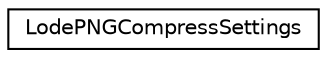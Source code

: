 digraph "Graphical Class Hierarchy"
{
 // LATEX_PDF_SIZE
  edge [fontname="Helvetica",fontsize="10",labelfontname="Helvetica",labelfontsize="10"];
  node [fontname="Helvetica",fontsize="10",shape=record];
  rankdir="LR";
  Node0 [label="LodePNGCompressSettings",height=0.2,width=0.4,color="black", fillcolor="white", style="filled",URL="$struct_lode_p_n_g_compress_settings.html",tooltip=" "];
}
